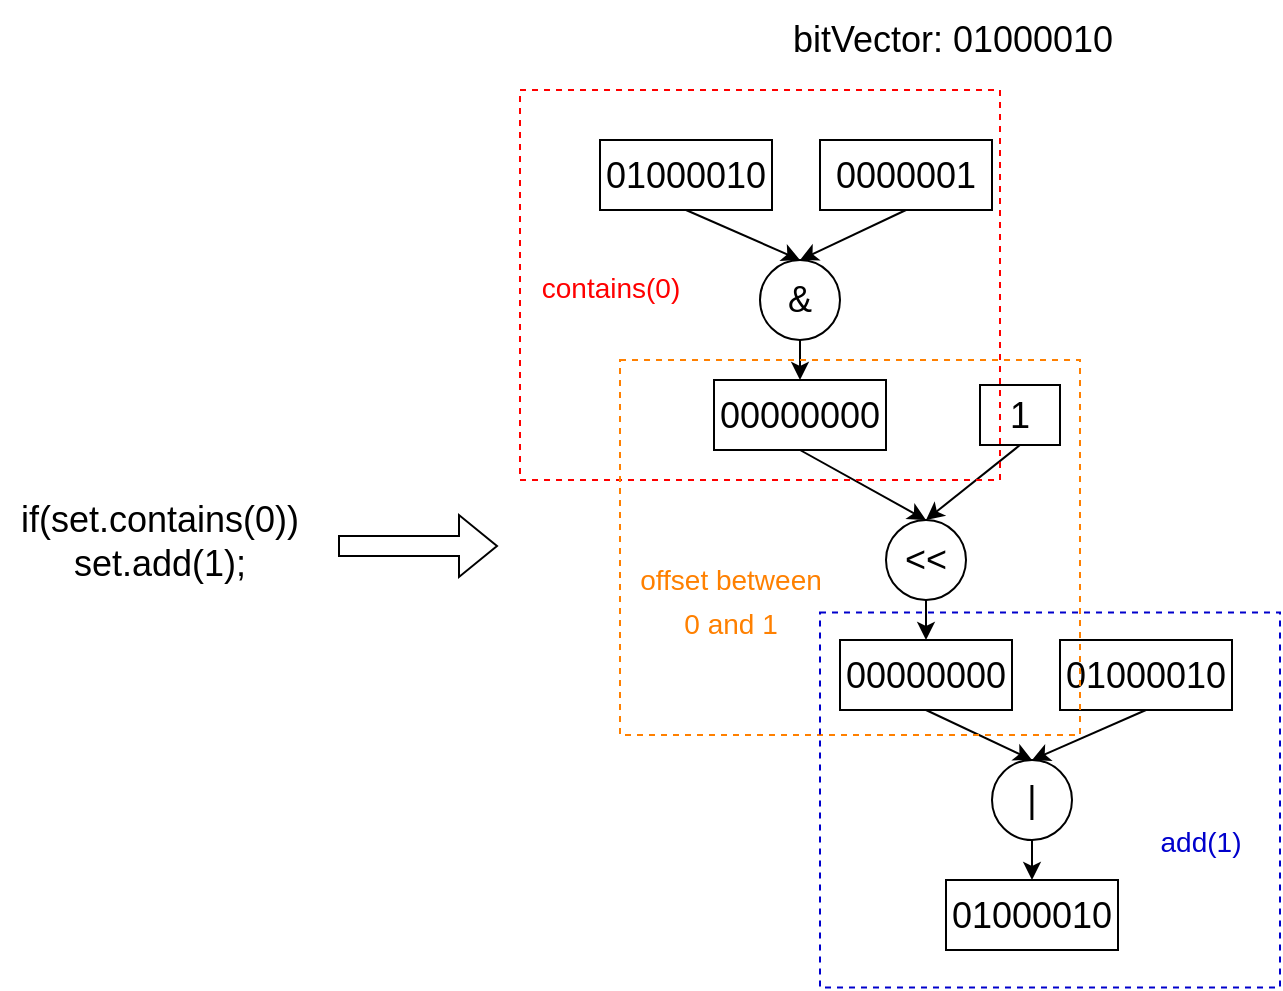 <mxfile version="20.5.3" type="github">
  <diagram id="LgDQjIBUbLqlR61NqwHW" name="第 1 页">
    <mxGraphModel dx="1038" dy="585" grid="1" gridSize="10" guides="1" tooltips="1" connect="1" arrows="1" fold="1" page="1" pageScale="1" pageWidth="827" pageHeight="1169" math="0" shadow="0">
      <root>
        <mxCell id="0" />
        <mxCell id="1" parent="0" />
        <mxCell id="1WP3CM0deMCVspZEYa83-1" value="&lt;font style=&quot;font-size: 18px;&quot;&gt;if(set.contains(0))&lt;br&gt;set.add(1);&lt;/font&gt;" style="text;html=1;strokeColor=none;fillColor=none;align=center;verticalAlign=middle;whiteSpace=wrap;rounded=0;" vertex="1" parent="1">
          <mxGeometry x="90" y="296.25" width="160" height="70" as="geometry" />
        </mxCell>
        <mxCell id="1WP3CM0deMCVspZEYa83-2" value="" style="shape=flexArrow;endArrow=classic;html=1;rounded=0;fontSize=18;" edge="1" parent="1">
          <mxGeometry width="50" height="50" relative="1" as="geometry">
            <mxPoint x="259" y="333" as="sourcePoint" />
            <mxPoint x="339" y="333" as="targetPoint" />
          </mxGeometry>
        </mxCell>
        <mxCell id="1WP3CM0deMCVspZEYa83-3" value="bitVector: 01000010" style="text;html=1;align=center;verticalAlign=middle;resizable=0;points=[];autosize=1;strokeColor=none;fillColor=none;fontSize=18;" vertex="1" parent="1">
          <mxGeometry x="476" y="60" width="180" height="40" as="geometry" />
        </mxCell>
        <mxCell id="1WP3CM0deMCVspZEYa83-13" style="rounded=0;orthogonalLoop=1;jettySize=auto;html=1;exitX=0.5;exitY=1;exitDx=0;exitDy=0;entryX=0.5;entryY=0;entryDx=0;entryDy=0;fontSize=18;" edge="1" parent="1" source="1WP3CM0deMCVspZEYa83-8" target="1WP3CM0deMCVspZEYa83-12">
          <mxGeometry relative="1" as="geometry" />
        </mxCell>
        <mxCell id="1WP3CM0deMCVspZEYa83-8" value="01000010" style="rounded=0;whiteSpace=wrap;html=1;fontSize=18;" vertex="1" parent="1">
          <mxGeometry x="390" y="130" width="86" height="35" as="geometry" />
        </mxCell>
        <mxCell id="1WP3CM0deMCVspZEYa83-14" style="rounded=0;orthogonalLoop=1;jettySize=auto;html=1;exitX=0.5;exitY=1;exitDx=0;exitDy=0;entryX=0.5;entryY=0;entryDx=0;entryDy=0;fontSize=18;" edge="1" parent="1" source="1WP3CM0deMCVspZEYa83-9" target="1WP3CM0deMCVspZEYa83-12">
          <mxGeometry relative="1" as="geometry" />
        </mxCell>
        <mxCell id="1WP3CM0deMCVspZEYa83-9" value="0000001" style="rounded=0;whiteSpace=wrap;html=1;fontSize=18;" vertex="1" parent="1">
          <mxGeometry x="500" y="130" width="86" height="35" as="geometry" />
        </mxCell>
        <mxCell id="1WP3CM0deMCVspZEYa83-16" style="edgeStyle=none;rounded=0;orthogonalLoop=1;jettySize=auto;html=1;exitX=0.5;exitY=1;exitDx=0;exitDy=0;entryX=0.5;entryY=0;entryDx=0;entryDy=0;fontSize=18;" edge="1" parent="1" source="1WP3CM0deMCVspZEYa83-12" target="1WP3CM0deMCVspZEYa83-15">
          <mxGeometry relative="1" as="geometry" />
        </mxCell>
        <mxCell id="1WP3CM0deMCVspZEYa83-12" value="&amp;amp;" style="ellipse;whiteSpace=wrap;html=1;aspect=fixed;fontSize=18;" vertex="1" parent="1">
          <mxGeometry x="470" y="190" width="40" height="40" as="geometry" />
        </mxCell>
        <mxCell id="1WP3CM0deMCVspZEYa83-19" style="edgeStyle=none;rounded=0;orthogonalLoop=1;jettySize=auto;html=1;exitX=0.5;exitY=1;exitDx=0;exitDy=0;entryX=0.5;entryY=0;entryDx=0;entryDy=0;fontSize=18;" edge="1" parent="1" source="1WP3CM0deMCVspZEYa83-15" target="1WP3CM0deMCVspZEYa83-18">
          <mxGeometry relative="1" as="geometry" />
        </mxCell>
        <mxCell id="1WP3CM0deMCVspZEYa83-15" value="00000000" style="rounded=0;whiteSpace=wrap;html=1;fontSize=18;" vertex="1" parent="1">
          <mxGeometry x="447" y="250" width="86" height="35" as="geometry" />
        </mxCell>
        <mxCell id="1WP3CM0deMCVspZEYa83-20" style="edgeStyle=none;rounded=0;orthogonalLoop=1;jettySize=auto;html=1;exitX=0.5;exitY=1;exitDx=0;exitDy=0;entryX=0.5;entryY=0;entryDx=0;entryDy=0;fontSize=18;" edge="1" parent="1" source="1WP3CM0deMCVspZEYa83-17" target="1WP3CM0deMCVspZEYa83-18">
          <mxGeometry relative="1" as="geometry" />
        </mxCell>
        <mxCell id="1WP3CM0deMCVspZEYa83-17" value="1" style="rounded=0;whiteSpace=wrap;html=1;fontSize=18;" vertex="1" parent="1">
          <mxGeometry x="580" y="252.5" width="40" height="30" as="geometry" />
        </mxCell>
        <mxCell id="1WP3CM0deMCVspZEYa83-22" style="edgeStyle=none;rounded=0;orthogonalLoop=1;jettySize=auto;html=1;exitX=0.5;exitY=1;exitDx=0;exitDy=0;fontSize=18;" edge="1" parent="1" source="1WP3CM0deMCVspZEYa83-18">
          <mxGeometry relative="1" as="geometry">
            <mxPoint x="553" y="360" as="targetPoint" />
          </mxGeometry>
        </mxCell>
        <mxCell id="1WP3CM0deMCVspZEYa83-24" style="edgeStyle=none;rounded=0;orthogonalLoop=1;jettySize=auto;html=1;exitX=0.5;exitY=1;exitDx=0;exitDy=0;entryX=0.5;entryY=0;entryDx=0;entryDy=0;fontSize=18;" edge="1" parent="1" source="1WP3CM0deMCVspZEYa83-18" target="1WP3CM0deMCVspZEYa83-23">
          <mxGeometry relative="1" as="geometry" />
        </mxCell>
        <mxCell id="1WP3CM0deMCVspZEYa83-18" value="&amp;lt;&amp;lt;" style="ellipse;whiteSpace=wrap;html=1;aspect=fixed;fontSize=18;" vertex="1" parent="1">
          <mxGeometry x="533" y="320" width="40" height="40" as="geometry" />
        </mxCell>
        <mxCell id="1WP3CM0deMCVspZEYa83-27" style="edgeStyle=none;rounded=0;orthogonalLoop=1;jettySize=auto;html=1;exitX=0.5;exitY=1;exitDx=0;exitDy=0;entryX=0.5;entryY=0;entryDx=0;entryDy=0;fontSize=18;" edge="1" parent="1" source="1WP3CM0deMCVspZEYa83-23" target="1WP3CM0deMCVspZEYa83-26">
          <mxGeometry relative="1" as="geometry" />
        </mxCell>
        <mxCell id="1WP3CM0deMCVspZEYa83-23" value="00000000" style="rounded=0;whiteSpace=wrap;html=1;fontSize=18;" vertex="1" parent="1">
          <mxGeometry x="510" y="380" width="86" height="35" as="geometry" />
        </mxCell>
        <mxCell id="1WP3CM0deMCVspZEYa83-28" style="edgeStyle=none;rounded=0;orthogonalLoop=1;jettySize=auto;html=1;exitX=0.5;exitY=1;exitDx=0;exitDy=0;entryX=0.5;entryY=0;entryDx=0;entryDy=0;fontSize=18;" edge="1" parent="1" source="1WP3CM0deMCVspZEYa83-25" target="1WP3CM0deMCVspZEYa83-26">
          <mxGeometry relative="1" as="geometry" />
        </mxCell>
        <mxCell id="1WP3CM0deMCVspZEYa83-25" value="01000010" style="rounded=0;whiteSpace=wrap;html=1;fontSize=18;" vertex="1" parent="1">
          <mxGeometry x="620" y="380" width="86" height="35" as="geometry" />
        </mxCell>
        <mxCell id="1WP3CM0deMCVspZEYa83-30" style="edgeStyle=none;rounded=0;orthogonalLoop=1;jettySize=auto;html=1;exitX=0.5;exitY=1;exitDx=0;exitDy=0;fontSize=18;" edge="1" parent="1" source="1WP3CM0deMCVspZEYa83-26">
          <mxGeometry relative="1" as="geometry">
            <mxPoint x="606" y="480" as="targetPoint" />
          </mxGeometry>
        </mxCell>
        <mxCell id="1WP3CM0deMCVspZEYa83-32" style="edgeStyle=none;rounded=0;orthogonalLoop=1;jettySize=auto;html=1;exitX=0.5;exitY=1;exitDx=0;exitDy=0;entryX=0.5;entryY=0;entryDx=0;entryDy=0;fontSize=18;" edge="1" parent="1" source="1WP3CM0deMCVspZEYa83-26" target="1WP3CM0deMCVspZEYa83-31">
          <mxGeometry relative="1" as="geometry" />
        </mxCell>
        <mxCell id="1WP3CM0deMCVspZEYa83-26" value="|" style="ellipse;whiteSpace=wrap;html=1;aspect=fixed;fontSize=18;" vertex="1" parent="1">
          <mxGeometry x="586" y="440" width="40" height="40" as="geometry" />
        </mxCell>
        <mxCell id="1WP3CM0deMCVspZEYa83-31" value="01000010" style="rounded=0;whiteSpace=wrap;html=1;fontSize=18;" vertex="1" parent="1">
          <mxGeometry x="563" y="500" width="86" height="35" as="geometry" />
        </mxCell>
        <mxCell id="1WP3CM0deMCVspZEYa83-33" value="" style="rounded=0;whiteSpace=wrap;html=1;fontSize=18;fillColor=none;strokeColor=#FF0000;dashed=1;" vertex="1" parent="1">
          <mxGeometry x="350" y="105" width="240" height="195" as="geometry" />
        </mxCell>
        <mxCell id="1WP3CM0deMCVspZEYa83-34" style="edgeStyle=none;rounded=0;orthogonalLoop=1;jettySize=auto;html=1;exitX=0;exitY=1;exitDx=0;exitDy=0;fontSize=18;" edge="1" parent="1" source="1WP3CM0deMCVspZEYa83-33" target="1WP3CM0deMCVspZEYa83-33">
          <mxGeometry relative="1" as="geometry" />
        </mxCell>
        <mxCell id="1WP3CM0deMCVspZEYa83-35" style="edgeStyle=none;rounded=0;orthogonalLoop=1;jettySize=auto;html=1;exitX=0;exitY=0.5;exitDx=0;exitDy=0;fontSize=18;" edge="1" parent="1" source="1WP3CM0deMCVspZEYa83-33" target="1WP3CM0deMCVspZEYa83-33">
          <mxGeometry relative="1" as="geometry" />
        </mxCell>
        <mxCell id="1WP3CM0deMCVspZEYa83-36" value="&lt;font style=&quot;font-size: 14px;&quot; color=&quot;#ff0000&quot;&gt;contains(0)&lt;/font&gt;" style="text;html=1;align=center;verticalAlign=middle;resizable=0;points=[];autosize=1;strokeColor=none;fillColor=none;fontSize=18;" vertex="1" parent="1">
          <mxGeometry x="350" y="182.5" width="90" height="40" as="geometry" />
        </mxCell>
        <mxCell id="1WP3CM0deMCVspZEYa83-37" value="" style="rounded=0;whiteSpace=wrap;html=1;fontSize=18;fillColor=none;strokeColor=#FF8000;dashed=1;" vertex="1" parent="1">
          <mxGeometry x="400" y="240" width="230" height="187.5" as="geometry" />
        </mxCell>
        <mxCell id="1WP3CM0deMCVspZEYa83-38" value="&lt;font color=&quot;#ff8000&quot; style=&quot;font-size: 14px;&quot;&gt;offset between &lt;br&gt;0 and 1&lt;/font&gt;" style="text;html=1;align=center;verticalAlign=middle;resizable=0;points=[];autosize=1;strokeColor=none;fillColor=none;fontSize=18;" vertex="1" parent="1">
          <mxGeometry x="400" y="330" width="110" height="60" as="geometry" />
        </mxCell>
        <mxCell id="1WP3CM0deMCVspZEYa83-39" value="" style="rounded=0;whiteSpace=wrap;html=1;fontSize=18;fillColor=none;strokeColor=#0000CC;dashed=1;" vertex="1" parent="1">
          <mxGeometry x="500" y="366.25" width="230" height="187.5" as="geometry" />
        </mxCell>
        <mxCell id="1WP3CM0deMCVspZEYa83-40" value="&lt;font color=&quot;#0000cc&quot; style=&quot;font-size: 14px;&quot;&gt;add(1)&lt;/font&gt;" style="text;html=1;align=center;verticalAlign=middle;resizable=0;points=[];autosize=1;strokeColor=none;fillColor=none;fontSize=18;" vertex="1" parent="1">
          <mxGeometry x="660" y="460" width="60" height="40" as="geometry" />
        </mxCell>
      </root>
    </mxGraphModel>
  </diagram>
</mxfile>
